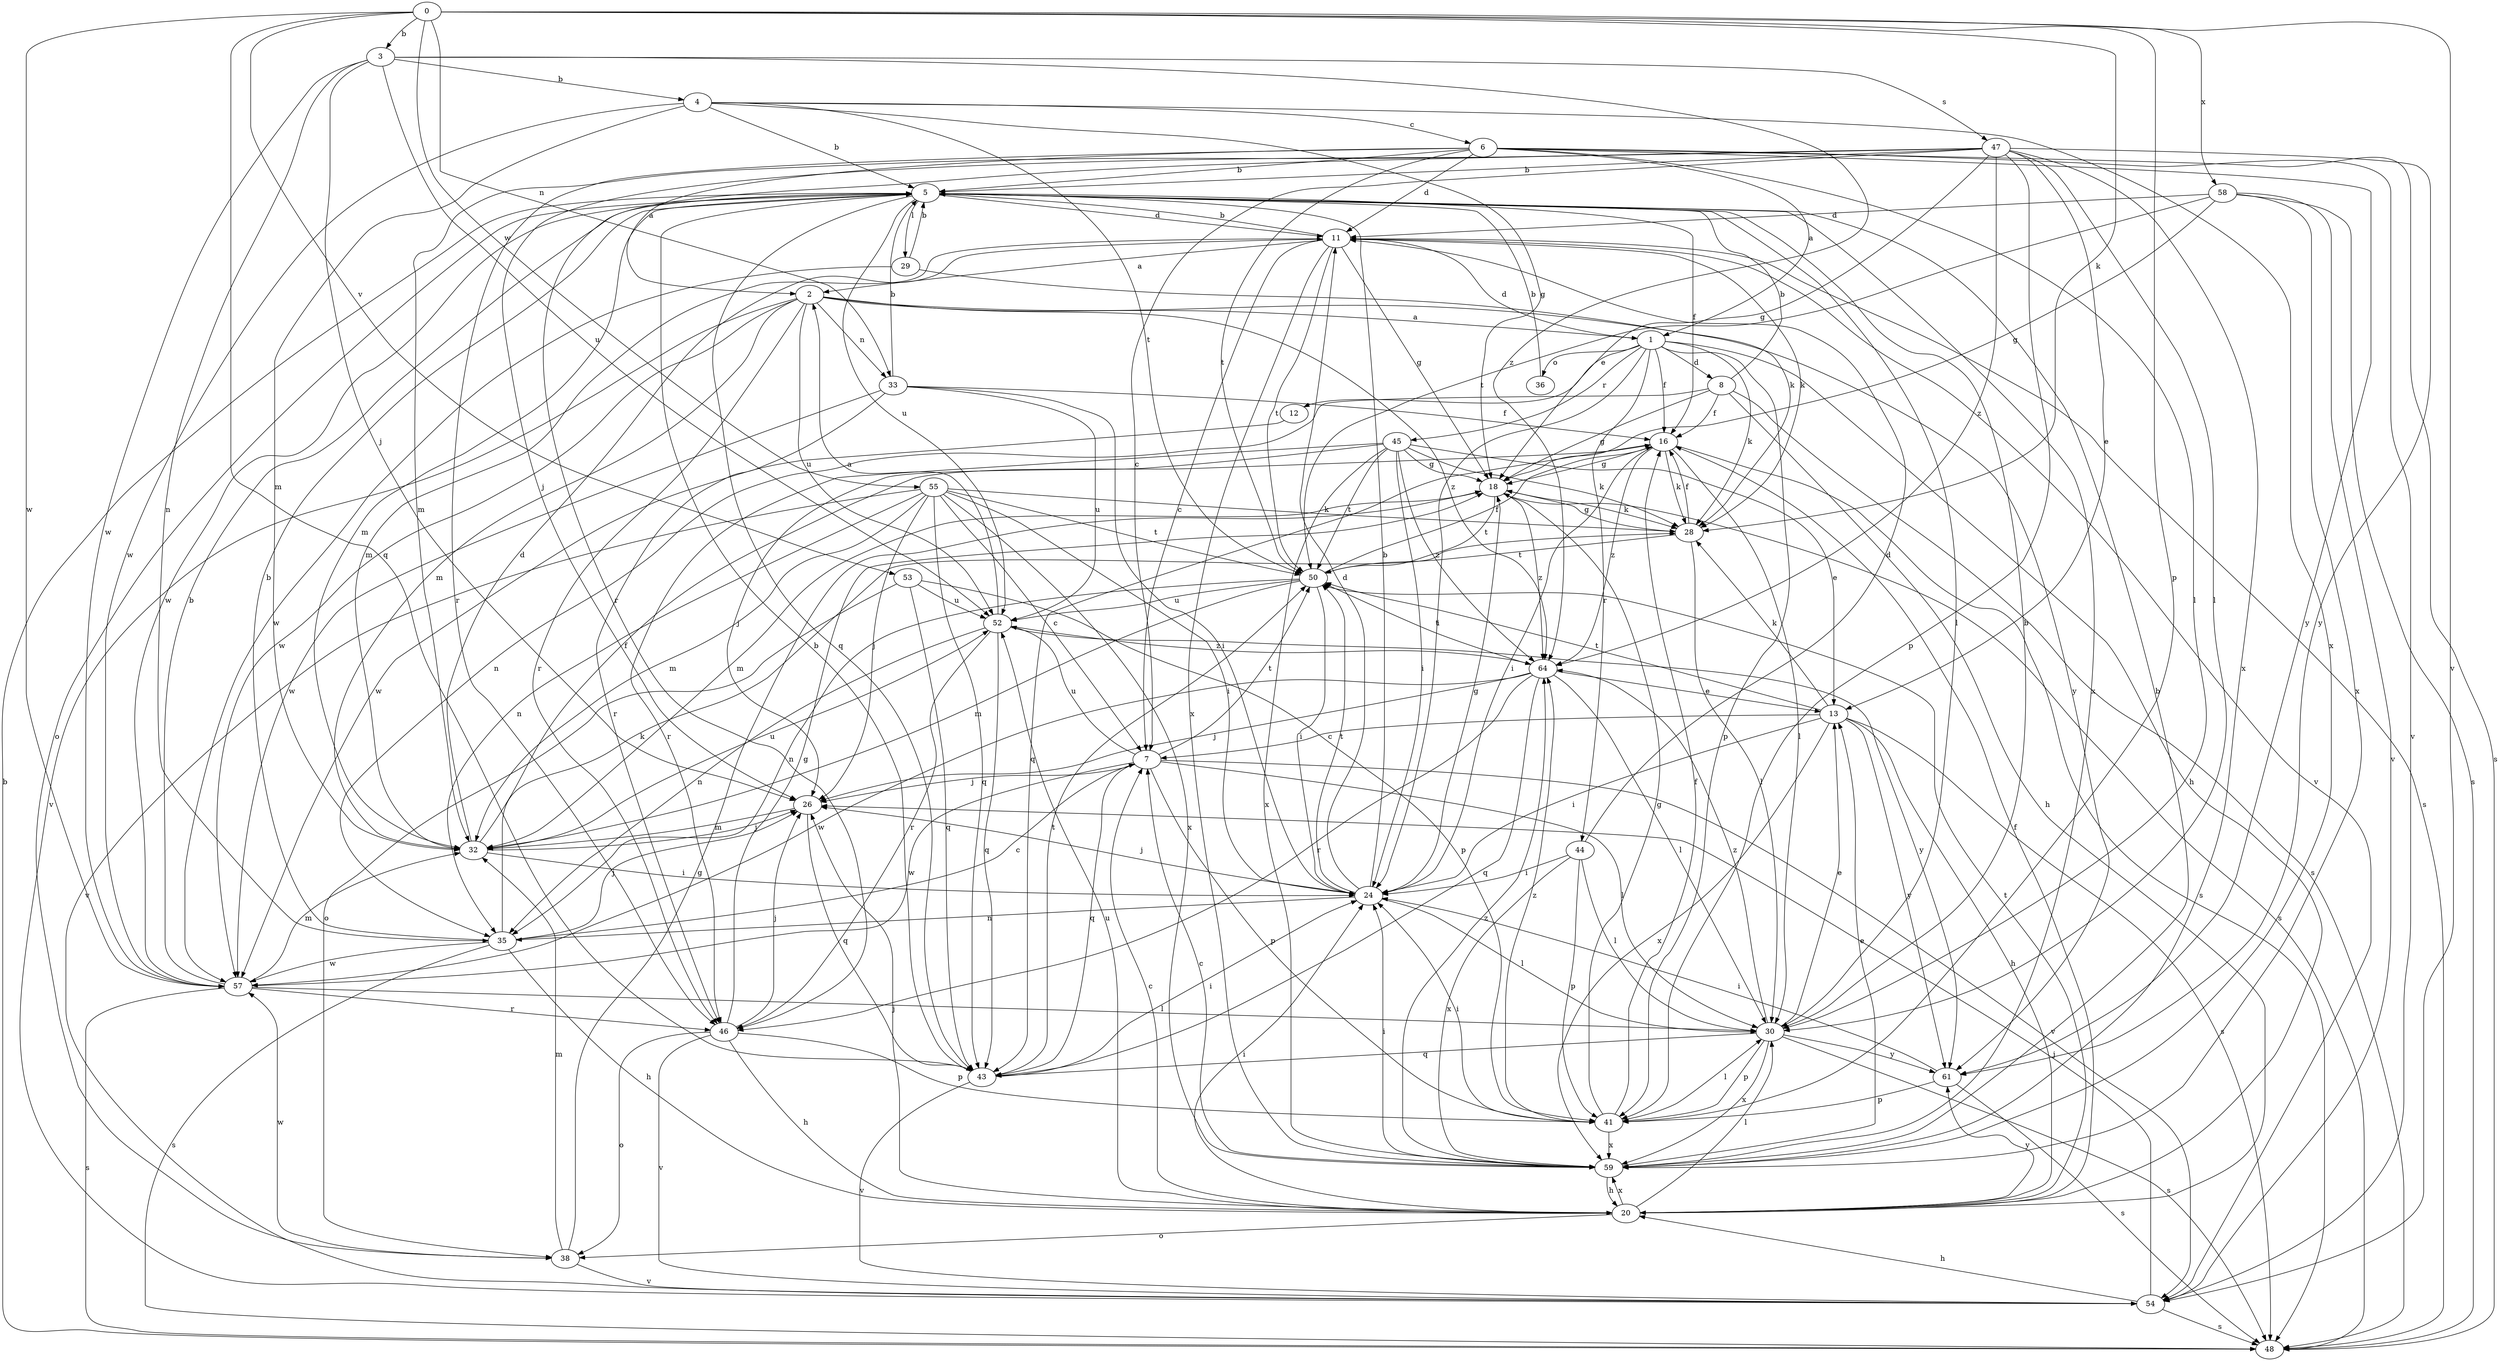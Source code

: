 strict digraph  {
0;
1;
2;
3;
4;
5;
6;
7;
8;
11;
12;
13;
16;
18;
20;
24;
26;
28;
29;
30;
32;
33;
35;
36;
38;
41;
43;
44;
45;
46;
47;
48;
50;
52;
53;
54;
55;
57;
58;
59;
61;
64;
0 -> 3  [label=b];
0 -> 28  [label=k];
0 -> 33  [label=n];
0 -> 41  [label=p];
0 -> 43  [label=q];
0 -> 53  [label=v];
0 -> 54  [label=v];
0 -> 55  [label=w];
0 -> 57  [label=w];
0 -> 58  [label=x];
1 -> 8  [label=d];
1 -> 11  [label=d];
1 -> 12  [label=e];
1 -> 16  [label=f];
1 -> 20  [label=h];
1 -> 24  [label=i];
1 -> 28  [label=k];
1 -> 36  [label=o];
1 -> 41  [label=p];
1 -> 44  [label=r];
1 -> 45  [label=r];
2 -> 1  [label=a];
2 -> 32  [label=m];
2 -> 33  [label=n];
2 -> 46  [label=r];
2 -> 52  [label=u];
2 -> 54  [label=v];
2 -> 57  [label=w];
2 -> 61  [label=y];
2 -> 64  [label=z];
3 -> 4  [label=b];
3 -> 26  [label=j];
3 -> 35  [label=n];
3 -> 47  [label=s];
3 -> 52  [label=u];
3 -> 57  [label=w];
3 -> 64  [label=z];
4 -> 5  [label=b];
4 -> 6  [label=c];
4 -> 18  [label=g];
4 -> 32  [label=m];
4 -> 50  [label=t];
4 -> 57  [label=w];
4 -> 59  [label=x];
5 -> 11  [label=d];
5 -> 16  [label=f];
5 -> 29  [label=l];
5 -> 30  [label=l];
5 -> 32  [label=m];
5 -> 38  [label=o];
5 -> 43  [label=q];
5 -> 52  [label=u];
5 -> 57  [label=w];
5 -> 59  [label=x];
6 -> 1  [label=a];
6 -> 2  [label=a];
6 -> 5  [label=b];
6 -> 11  [label=d];
6 -> 30  [label=l];
6 -> 46  [label=r];
6 -> 48  [label=s];
6 -> 50  [label=t];
6 -> 54  [label=v];
6 -> 61  [label=y];
7 -> 26  [label=j];
7 -> 30  [label=l];
7 -> 41  [label=p];
7 -> 43  [label=q];
7 -> 50  [label=t];
7 -> 52  [label=u];
7 -> 54  [label=v];
7 -> 57  [label=w];
8 -> 5  [label=b];
8 -> 16  [label=f];
8 -> 18  [label=g];
8 -> 20  [label=h];
8 -> 35  [label=n];
8 -> 48  [label=s];
11 -> 2  [label=a];
11 -> 5  [label=b];
11 -> 7  [label=c];
11 -> 18  [label=g];
11 -> 28  [label=k];
11 -> 32  [label=m];
11 -> 48  [label=s];
11 -> 50  [label=t];
11 -> 54  [label=v];
11 -> 59  [label=x];
12 -> 57  [label=w];
13 -> 7  [label=c];
13 -> 20  [label=h];
13 -> 24  [label=i];
13 -> 28  [label=k];
13 -> 48  [label=s];
13 -> 50  [label=t];
13 -> 59  [label=x];
13 -> 61  [label=y];
16 -> 18  [label=g];
16 -> 24  [label=i];
16 -> 28  [label=k];
16 -> 30  [label=l];
16 -> 43  [label=q];
16 -> 48  [label=s];
16 -> 64  [label=z];
18 -> 28  [label=k];
18 -> 32  [label=m];
18 -> 48  [label=s];
18 -> 50  [label=t];
18 -> 64  [label=z];
20 -> 7  [label=c];
20 -> 16  [label=f];
20 -> 24  [label=i];
20 -> 26  [label=j];
20 -> 30  [label=l];
20 -> 38  [label=o];
20 -> 50  [label=t];
20 -> 52  [label=u];
20 -> 59  [label=x];
20 -> 61  [label=y];
24 -> 5  [label=b];
24 -> 11  [label=d];
24 -> 18  [label=g];
24 -> 26  [label=j];
24 -> 30  [label=l];
24 -> 35  [label=n];
24 -> 50  [label=t];
26 -> 32  [label=m];
26 -> 43  [label=q];
28 -> 16  [label=f];
28 -> 18  [label=g];
28 -> 30  [label=l];
28 -> 50  [label=t];
29 -> 5  [label=b];
29 -> 28  [label=k];
29 -> 57  [label=w];
30 -> 5  [label=b];
30 -> 13  [label=e];
30 -> 41  [label=p];
30 -> 43  [label=q];
30 -> 48  [label=s];
30 -> 59  [label=x];
30 -> 61  [label=y];
30 -> 64  [label=z];
32 -> 11  [label=d];
32 -> 16  [label=f];
32 -> 24  [label=i];
32 -> 26  [label=j];
32 -> 52  [label=u];
33 -> 5  [label=b];
33 -> 16  [label=f];
33 -> 24  [label=i];
33 -> 46  [label=r];
33 -> 52  [label=u];
33 -> 57  [label=w];
35 -> 5  [label=b];
35 -> 7  [label=c];
35 -> 20  [label=h];
35 -> 26  [label=j];
35 -> 28  [label=k];
35 -> 48  [label=s];
35 -> 57  [label=w];
36 -> 5  [label=b];
38 -> 18  [label=g];
38 -> 32  [label=m];
38 -> 54  [label=v];
38 -> 57  [label=w];
41 -> 16  [label=f];
41 -> 18  [label=g];
41 -> 24  [label=i];
41 -> 30  [label=l];
41 -> 59  [label=x];
41 -> 64  [label=z];
43 -> 5  [label=b];
43 -> 24  [label=i];
43 -> 50  [label=t];
43 -> 54  [label=v];
44 -> 11  [label=d];
44 -> 24  [label=i];
44 -> 30  [label=l];
44 -> 41  [label=p];
44 -> 59  [label=x];
45 -> 13  [label=e];
45 -> 18  [label=g];
45 -> 24  [label=i];
45 -> 26  [label=j];
45 -> 28  [label=k];
45 -> 46  [label=r];
45 -> 50  [label=t];
45 -> 59  [label=x];
45 -> 64  [label=z];
46 -> 18  [label=g];
46 -> 20  [label=h];
46 -> 26  [label=j];
46 -> 38  [label=o];
46 -> 41  [label=p];
46 -> 54  [label=v];
47 -> 5  [label=b];
47 -> 7  [label=c];
47 -> 13  [label=e];
47 -> 18  [label=g];
47 -> 26  [label=j];
47 -> 30  [label=l];
47 -> 32  [label=m];
47 -> 41  [label=p];
47 -> 46  [label=r];
47 -> 59  [label=x];
47 -> 61  [label=y];
47 -> 64  [label=z];
48 -> 5  [label=b];
50 -> 16  [label=f];
50 -> 24  [label=i];
50 -> 32  [label=m];
50 -> 35  [label=n];
50 -> 52  [label=u];
52 -> 2  [label=a];
52 -> 35  [label=n];
52 -> 43  [label=q];
52 -> 46  [label=r];
52 -> 61  [label=y];
52 -> 64  [label=z];
53 -> 38  [label=o];
53 -> 41  [label=p];
53 -> 43  [label=q];
53 -> 52  [label=u];
54 -> 20  [label=h];
54 -> 26  [label=j];
54 -> 48  [label=s];
55 -> 7  [label=c];
55 -> 24  [label=i];
55 -> 26  [label=j];
55 -> 28  [label=k];
55 -> 32  [label=m];
55 -> 35  [label=n];
55 -> 43  [label=q];
55 -> 50  [label=t];
55 -> 54  [label=v];
55 -> 59  [label=x];
57 -> 5  [label=b];
57 -> 30  [label=l];
57 -> 32  [label=m];
57 -> 46  [label=r];
57 -> 48  [label=s];
58 -> 11  [label=d];
58 -> 18  [label=g];
58 -> 48  [label=s];
58 -> 50  [label=t];
58 -> 54  [label=v];
58 -> 59  [label=x];
59 -> 5  [label=b];
59 -> 7  [label=c];
59 -> 13  [label=e];
59 -> 20  [label=h];
59 -> 24  [label=i];
59 -> 64  [label=z];
61 -> 24  [label=i];
61 -> 41  [label=p];
61 -> 48  [label=s];
64 -> 13  [label=e];
64 -> 26  [label=j];
64 -> 30  [label=l];
64 -> 43  [label=q];
64 -> 46  [label=r];
64 -> 50  [label=t];
64 -> 57  [label=w];
}
